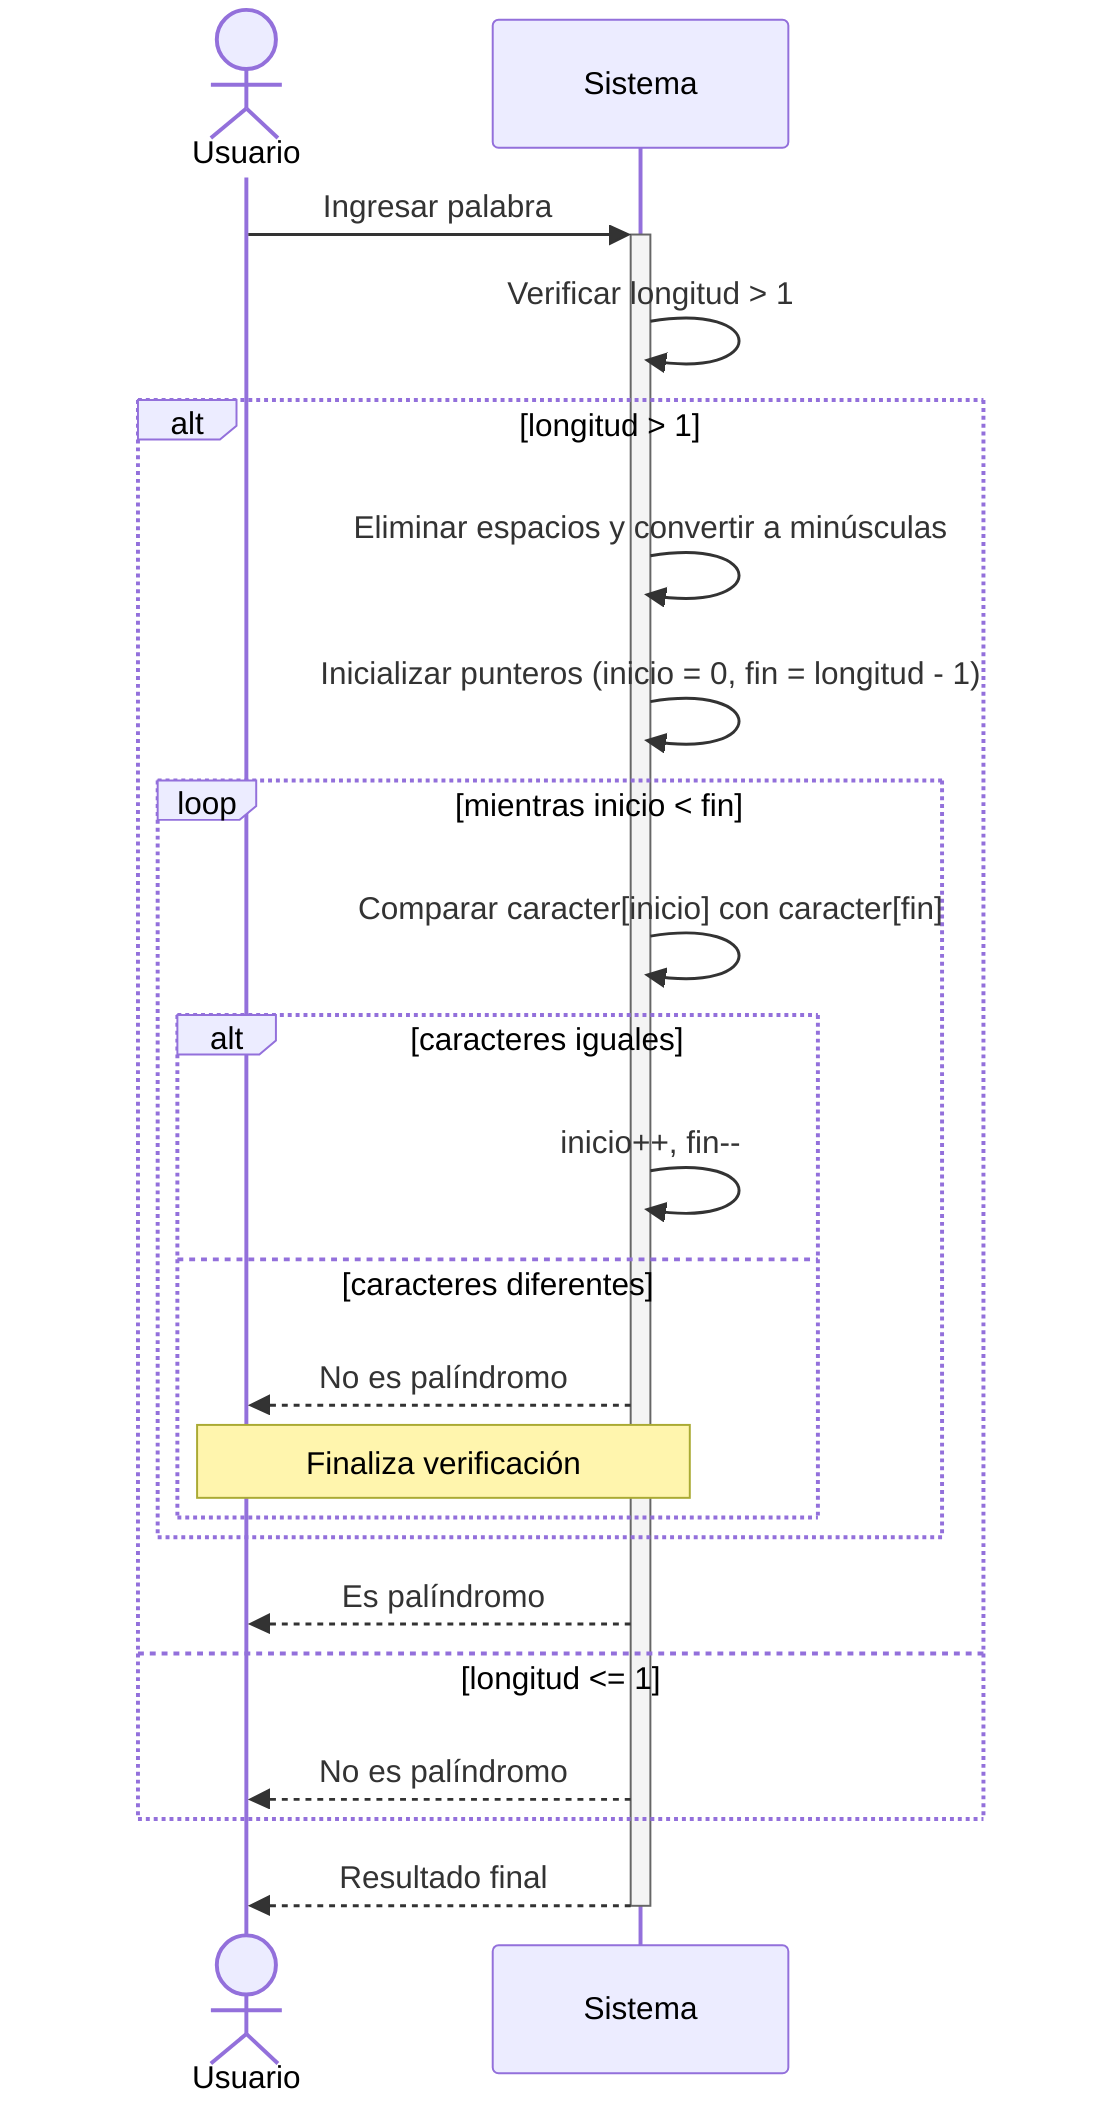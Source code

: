 sequenceDiagram
    actor Usuario
    participant Sistema

    Usuario->>+Sistema: Ingresar palabra
    Sistema->>Sistema: Verificar longitud > 1
    alt longitud > 1
        Sistema->>Sistema: Eliminar espacios y convertir a minúsculas
        Sistema->>Sistema: Inicializar punteros (inicio = 0, fin = longitud - 1)
        loop mientras inicio < fin
            Sistema->>Sistema: Comparar caracter[inicio] con caracter[fin]
            alt caracteres iguales
                Sistema->>Sistema: inicio++, fin--
            else caracteres diferentes
                Sistema-->>Usuario: No es palíndromo
                Note over Sistema,Usuario: Finaliza verificación
            end
        end
        Sistema-->>Usuario: Es palíndromo
    else longitud <= 1
        Sistema-->>Usuario: No es palíndromo
    end
    Sistema-->>-Usuario: Resultado final